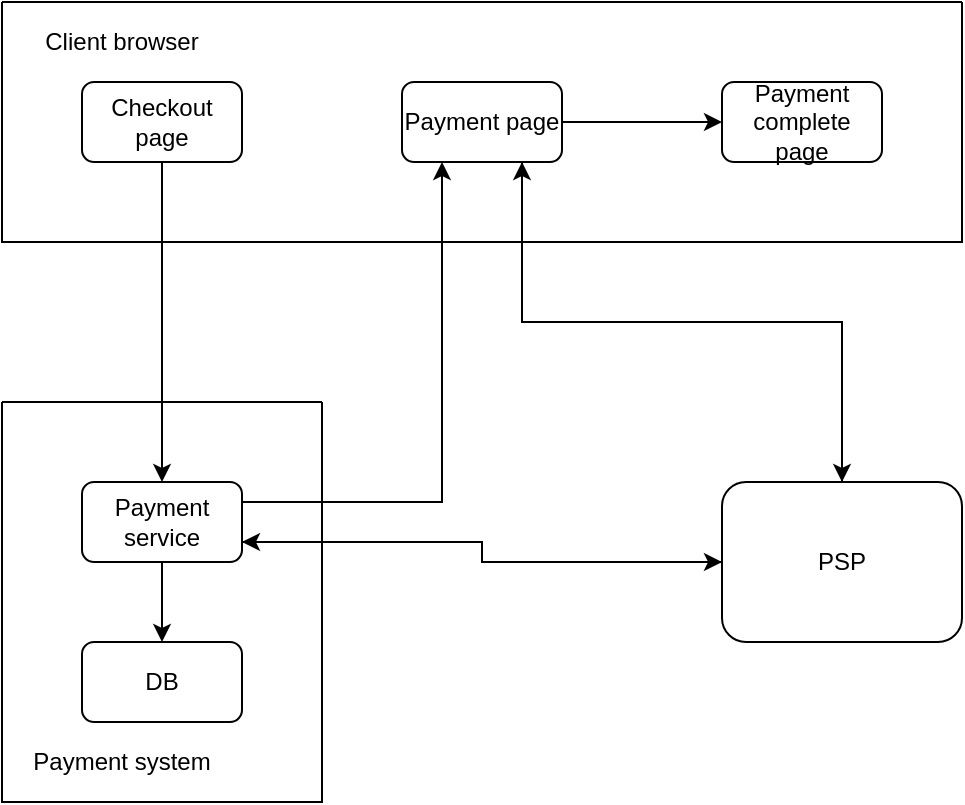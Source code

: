 <mxfile version="24.4.9" type="device">
  <diagram id="bc47vRQSer-DN1HRI0ml" name="Page-1">
    <mxGraphModel dx="882" dy="578" grid="1" gridSize="10" guides="1" tooltips="1" connect="1" arrows="1" fold="1" page="1" pageScale="1" pageWidth="850" pageHeight="1100" math="0" shadow="0">
      <root>
        <mxCell id="0" />
        <mxCell id="1" parent="0" />
        <mxCell id="mhBjGU7NQdi-iRvEP8EN-1" value="" style="swimlane;startSize=0;" vertex="1" parent="1">
          <mxGeometry x="40" y="40" width="480" height="120" as="geometry" />
        </mxCell>
        <mxCell id="mhBjGU7NQdi-iRvEP8EN-2" value="Checkout page" style="rounded=1;whiteSpace=wrap;html=1;" vertex="1" parent="mhBjGU7NQdi-iRvEP8EN-1">
          <mxGeometry x="40" y="40" width="80" height="40" as="geometry" />
        </mxCell>
        <mxCell id="mhBjGU7NQdi-iRvEP8EN-18" style="edgeStyle=orthogonalEdgeStyle;rounded=0;orthogonalLoop=1;jettySize=auto;html=1;exitX=1;exitY=0.5;exitDx=0;exitDy=0;" edge="1" parent="mhBjGU7NQdi-iRvEP8EN-1" source="mhBjGU7NQdi-iRvEP8EN-3" target="mhBjGU7NQdi-iRvEP8EN-4">
          <mxGeometry relative="1" as="geometry" />
        </mxCell>
        <mxCell id="mhBjGU7NQdi-iRvEP8EN-3" value="Payment page" style="rounded=1;whiteSpace=wrap;html=1;" vertex="1" parent="mhBjGU7NQdi-iRvEP8EN-1">
          <mxGeometry x="200" y="40" width="80" height="40" as="geometry" />
        </mxCell>
        <mxCell id="mhBjGU7NQdi-iRvEP8EN-4" value="Payment complete page" style="rounded=1;whiteSpace=wrap;html=1;" vertex="1" parent="mhBjGU7NQdi-iRvEP8EN-1">
          <mxGeometry x="360" y="40" width="80" height="40" as="geometry" />
        </mxCell>
        <mxCell id="mhBjGU7NQdi-iRvEP8EN-19" value="Client browser" style="text;html=1;align=center;verticalAlign=middle;whiteSpace=wrap;rounded=0;" vertex="1" parent="mhBjGU7NQdi-iRvEP8EN-1">
          <mxGeometry width="120" height="40" as="geometry" />
        </mxCell>
        <mxCell id="mhBjGU7NQdi-iRvEP8EN-6" value="" style="swimlane;startSize=0;" vertex="1" parent="1">
          <mxGeometry x="40" y="240" width="160" height="200" as="geometry" />
        </mxCell>
        <mxCell id="mhBjGU7NQdi-iRvEP8EN-10" style="edgeStyle=orthogonalEdgeStyle;rounded=0;orthogonalLoop=1;jettySize=auto;html=1;exitX=0.5;exitY=1;exitDx=0;exitDy=0;entryX=0.5;entryY=0;entryDx=0;entryDy=0;" edge="1" parent="mhBjGU7NQdi-iRvEP8EN-6" source="mhBjGU7NQdi-iRvEP8EN-7" target="mhBjGU7NQdi-iRvEP8EN-8">
          <mxGeometry relative="1" as="geometry" />
        </mxCell>
        <mxCell id="mhBjGU7NQdi-iRvEP8EN-7" value="Payment service" style="rounded=1;whiteSpace=wrap;html=1;" vertex="1" parent="mhBjGU7NQdi-iRvEP8EN-6">
          <mxGeometry x="40" y="40" width="80" height="40" as="geometry" />
        </mxCell>
        <mxCell id="mhBjGU7NQdi-iRvEP8EN-8" value="DB" style="rounded=1;whiteSpace=wrap;html=1;" vertex="1" parent="mhBjGU7NQdi-iRvEP8EN-6">
          <mxGeometry x="40" y="120" width="80" height="40" as="geometry" />
        </mxCell>
        <mxCell id="mhBjGU7NQdi-iRvEP8EN-20" value="Payment system" style="text;html=1;align=center;verticalAlign=middle;whiteSpace=wrap;rounded=0;" vertex="1" parent="mhBjGU7NQdi-iRvEP8EN-6">
          <mxGeometry y="160" width="120" height="40" as="geometry" />
        </mxCell>
        <mxCell id="mhBjGU7NQdi-iRvEP8EN-11" style="edgeStyle=orthogonalEdgeStyle;rounded=0;orthogonalLoop=1;jettySize=auto;html=1;exitX=0.5;exitY=1;exitDx=0;exitDy=0;" edge="1" parent="1" source="mhBjGU7NQdi-iRvEP8EN-2" target="mhBjGU7NQdi-iRvEP8EN-7">
          <mxGeometry relative="1" as="geometry" />
        </mxCell>
        <mxCell id="mhBjGU7NQdi-iRvEP8EN-12" style="edgeStyle=orthogonalEdgeStyle;rounded=0;orthogonalLoop=1;jettySize=auto;html=1;exitX=1;exitY=0.25;exitDx=0;exitDy=0;entryX=0.25;entryY=1;entryDx=0;entryDy=0;" edge="1" parent="1" source="mhBjGU7NQdi-iRvEP8EN-7" target="mhBjGU7NQdi-iRvEP8EN-3">
          <mxGeometry relative="1" as="geometry" />
        </mxCell>
        <mxCell id="mhBjGU7NQdi-iRvEP8EN-15" style="edgeStyle=orthogonalEdgeStyle;rounded=0;orthogonalLoop=1;jettySize=auto;html=1;exitX=0.5;exitY=0;exitDx=0;exitDy=0;entryX=0.75;entryY=1;entryDx=0;entryDy=0;" edge="1" parent="1" source="mhBjGU7NQdi-iRvEP8EN-13" target="mhBjGU7NQdi-iRvEP8EN-3">
          <mxGeometry relative="1" as="geometry">
            <Array as="points">
              <mxPoint x="460" y="200" />
              <mxPoint x="300" y="200" />
            </Array>
          </mxGeometry>
        </mxCell>
        <mxCell id="mhBjGU7NQdi-iRvEP8EN-17" style="edgeStyle=orthogonalEdgeStyle;rounded=0;orthogonalLoop=1;jettySize=auto;html=1;exitX=0;exitY=0.5;exitDx=0;exitDy=0;entryX=1;entryY=0.75;entryDx=0;entryDy=0;" edge="1" parent="1" source="mhBjGU7NQdi-iRvEP8EN-13" target="mhBjGU7NQdi-iRvEP8EN-7">
          <mxGeometry relative="1" as="geometry" />
        </mxCell>
        <mxCell id="mhBjGU7NQdi-iRvEP8EN-13" value="PSP" style="rounded=1;whiteSpace=wrap;html=1;" vertex="1" parent="1">
          <mxGeometry x="400" y="280" width="120" height="80" as="geometry" />
        </mxCell>
        <mxCell id="mhBjGU7NQdi-iRvEP8EN-14" style="edgeStyle=orthogonalEdgeStyle;rounded=0;orthogonalLoop=1;jettySize=auto;html=1;exitX=0.75;exitY=1;exitDx=0;exitDy=0;entryX=0.5;entryY=0;entryDx=0;entryDy=0;" edge="1" parent="1" source="mhBjGU7NQdi-iRvEP8EN-3" target="mhBjGU7NQdi-iRvEP8EN-13">
          <mxGeometry relative="1" as="geometry">
            <Array as="points">
              <mxPoint x="300" y="200" />
              <mxPoint x="460" y="200" />
            </Array>
          </mxGeometry>
        </mxCell>
        <mxCell id="mhBjGU7NQdi-iRvEP8EN-16" style="edgeStyle=orthogonalEdgeStyle;rounded=0;orthogonalLoop=1;jettySize=auto;html=1;exitX=1;exitY=0.75;exitDx=0;exitDy=0;entryX=0;entryY=0.5;entryDx=0;entryDy=0;" edge="1" parent="1" source="mhBjGU7NQdi-iRvEP8EN-7" target="mhBjGU7NQdi-iRvEP8EN-13">
          <mxGeometry relative="1" as="geometry" />
        </mxCell>
      </root>
    </mxGraphModel>
  </diagram>
</mxfile>
